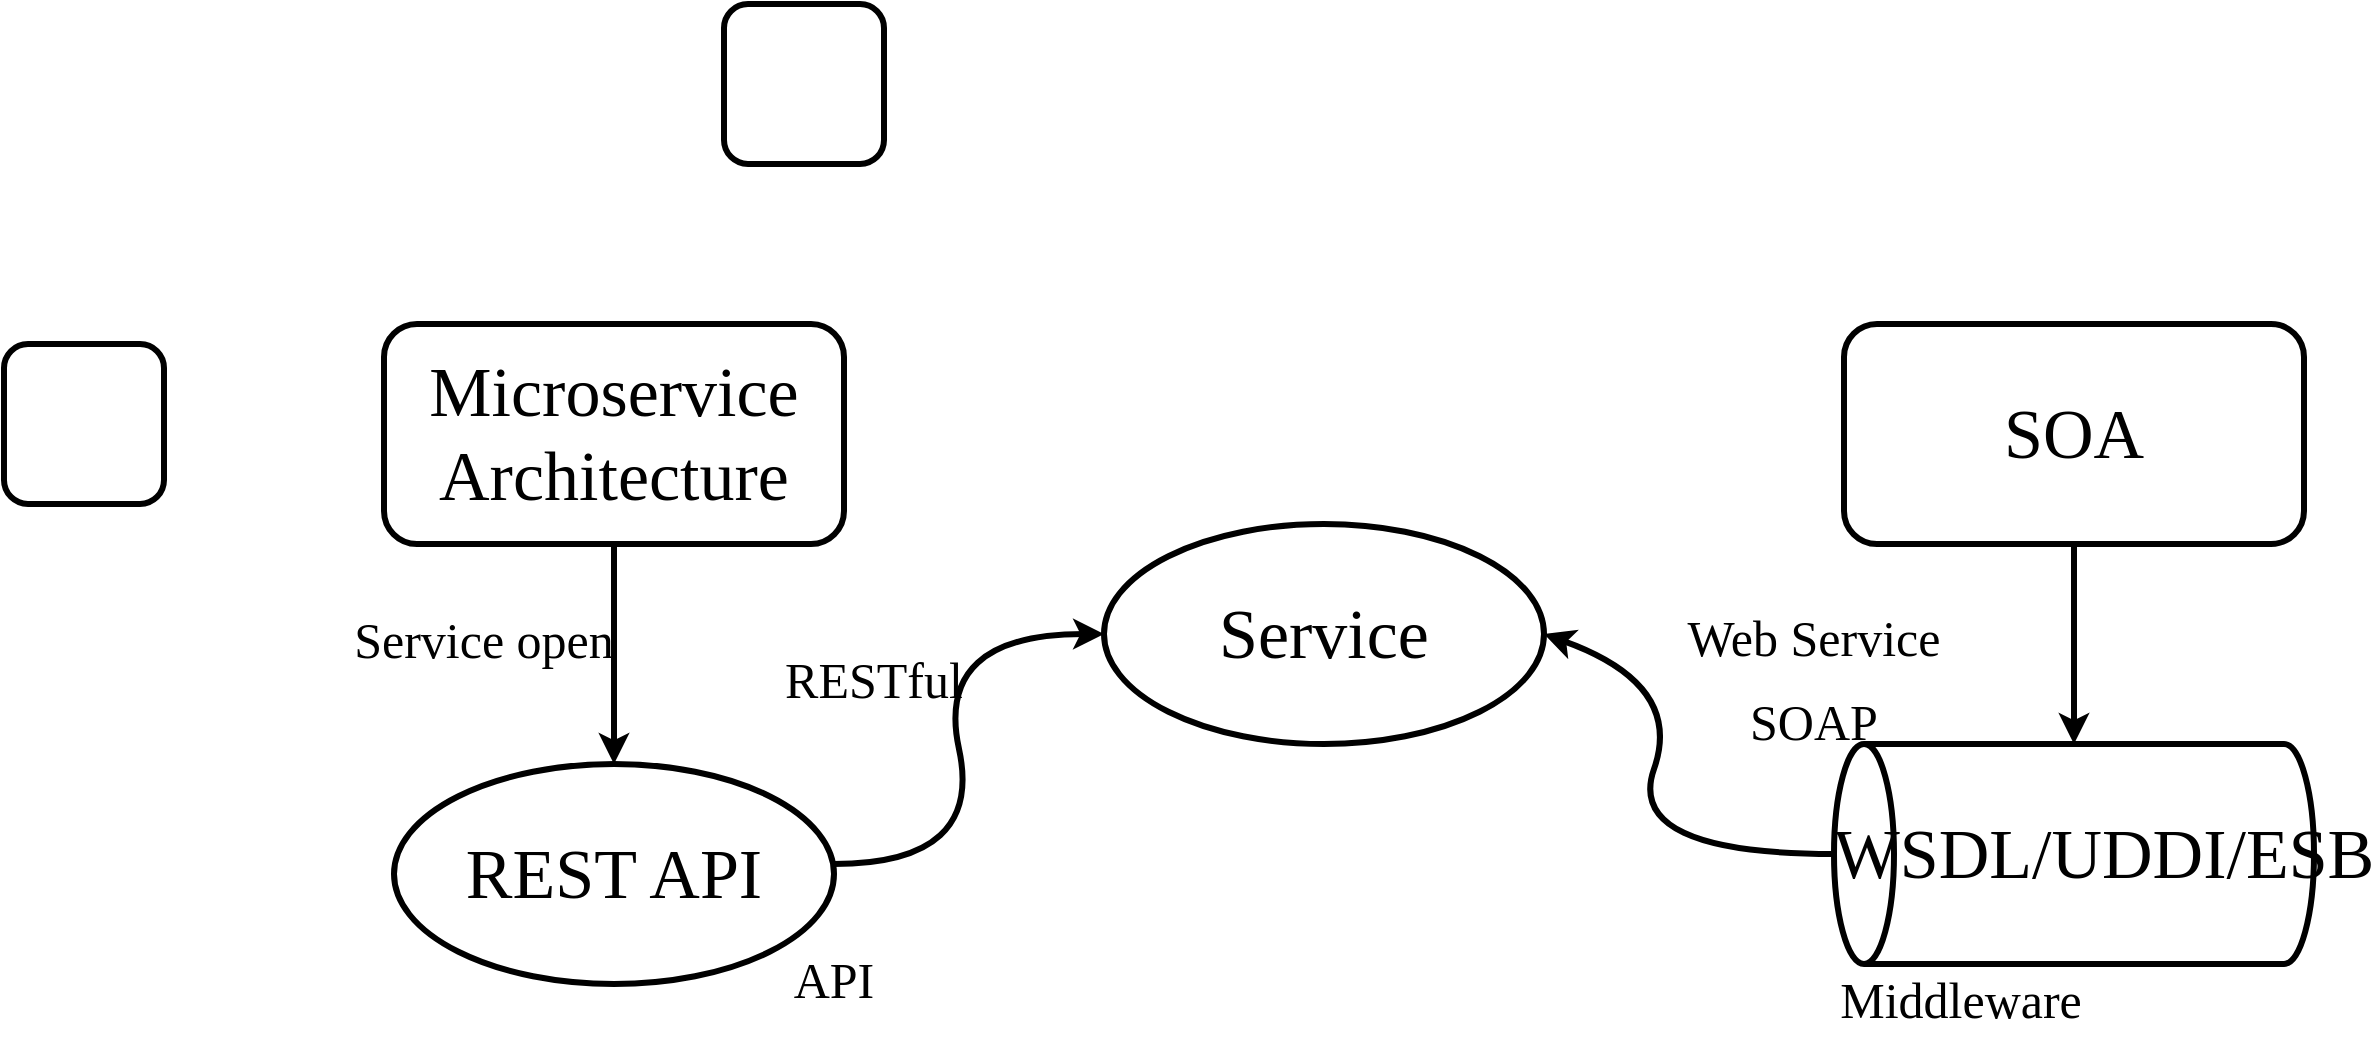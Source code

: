 <mxfile>
    <diagram id="W6hNU-hNJkfqUR0QWWaM" name="페이지-1">
        <mxGraphModel dx="1625" dy="617" grid="1" gridSize="10" guides="1" tooltips="1" connect="1" arrows="1" fold="1" page="1" pageScale="1" pageWidth="827" pageHeight="1169" math="0" shadow="0">
            <root>
                <mxCell id="0"/>
                <mxCell id="1" parent="0"/>
                <mxCell id="13" style="edgeStyle=none;html=1;exitX=0.5;exitY=1;exitDx=0;exitDy=0;entryX=0.5;entryY=0;entryDx=0;entryDy=0;strokeWidth=3;" edge="1" parent="1" source="2" target="12">
                    <mxGeometry relative="1" as="geometry"/>
                </mxCell>
                <mxCell id="2" value="Microservice&lt;br style=&quot;font-size: 35px;&quot;&gt;Architecture" style="rounded=1;whiteSpace=wrap;html=1;strokeWidth=3;fontSize=35;fontFamily=빙그레 싸만코체;fontSource=https%3A%2F%2Fcdn.jsdelivr.net%2Fgh%2Fprojectnoonnu%2Fnoonfonts_20-10%401.0%2FBinggraeSamanco-Bold.woff;" parent="1" vertex="1">
                    <mxGeometry x="90" y="200" width="230" height="110" as="geometry"/>
                </mxCell>
                <mxCell id="3" value="Service" style="ellipse;whiteSpace=wrap;html=1;rounded=1;fontSize=35;strokeWidth=3;fontFamily=빙그레 싸만코체;fontSource=https%3A%2F%2Fcdn.jsdelivr.net%2Fgh%2Fprojectnoonnu%2Fnoonfonts_20-10%401.0%2FBinggraeSamanco-Bold.woff;" parent="1" vertex="1">
                    <mxGeometry x="450" y="300" width="220" height="110" as="geometry"/>
                </mxCell>
                <mxCell id="4" value="SOA" style="rounded=1;whiteSpace=wrap;html=1;strokeWidth=3;fontSize=35;fontFamily=빙그레 싸만코체;fontSource=https%3A%2F%2Fcdn.jsdelivr.net%2Fgh%2Fprojectnoonnu%2Fnoonfonts_20-10%401.0%2FBinggraeSamanco-Bold.woff;" parent="1" vertex="1">
                    <mxGeometry x="820" y="200" width="230" height="110" as="geometry"/>
                </mxCell>
                <mxCell id="11" value="" style="whiteSpace=wrap;html=1;aspect=fixed;rounded=1;fontSize=25;strokeWidth=3;" parent="1" vertex="1">
                    <mxGeometry x="-100" y="210" width="80" height="80" as="geometry"/>
                </mxCell>
                <mxCell id="12" value="REST API" style="ellipse;whiteSpace=wrap;html=1;rounded=1;fontSize=35;strokeWidth=3;fontFamily=빙그레 싸만코체;fontSource=https%3A%2F%2Fcdn.jsdelivr.net%2Fgh%2Fprojectnoonnu%2Fnoonfonts_20-10%401.0%2FBinggraeSamanco-Bold.woff;" vertex="1" parent="1">
                    <mxGeometry x="95" y="420" width="220" height="110" as="geometry"/>
                </mxCell>
                <mxCell id="14" value="&lt;font style=&quot;font-size: 25px&quot;&gt;Service open&lt;/font&gt;" style="text;html=1;strokeColor=none;fillColor=none;align=center;verticalAlign=middle;whiteSpace=wrap;rounded=0;fontSize=35;fontFamily=빙그레 싸만코체;fontSource=https%3A%2F%2Fcdn.jsdelivr.net%2Fgh%2Fprojectnoonnu%2Fnoonfonts_20-10%401.0%2FBinggraeSamanco-Bold.woff;" vertex="1" parent="1">
                    <mxGeometry x="70" y="340" width="140" height="30" as="geometry"/>
                </mxCell>
                <mxCell id="16" value="" style="curved=1;endArrow=classic;html=1;strokeWidth=3;entryX=0;entryY=0.5;entryDx=0;entryDy=0;" edge="1" parent="1" target="3">
                    <mxGeometry width="50" height="50" relative="1" as="geometry">
                        <mxPoint x="315" y="470" as="sourcePoint"/>
                        <mxPoint x="365" y="420" as="targetPoint"/>
                        <Array as="points">
                            <mxPoint x="390" y="470"/>
                            <mxPoint x="365" y="355"/>
                        </Array>
                    </mxGeometry>
                </mxCell>
                <mxCell id="17" value="&lt;font style=&quot;font-size: 25px&quot;&gt;API&lt;/font&gt;" style="text;html=1;strokeColor=none;fillColor=none;align=center;verticalAlign=middle;whiteSpace=wrap;rounded=0;fontSize=35;fontFamily=빙그레 싸만코체;fontSource=https%3A%2F%2Fcdn.jsdelivr.net%2Fgh%2Fprojectnoonnu%2Fnoonfonts_20-10%401.0%2FBinggraeSamanco-Bold.woff;" vertex="1" parent="1">
                    <mxGeometry x="280" y="510" width="70" height="30" as="geometry"/>
                </mxCell>
                <mxCell id="22" style="edgeStyle=none;html=1;exitX=1;exitY=0.5;exitDx=0;exitDy=0;exitPerimeter=0;entryX=0.5;entryY=1;entryDx=0;entryDy=0;fontFamily=빙그레 싸만코체;fontSource=https%3A%2F%2Fcdn.jsdelivr.net%2Fgh%2Fprojectnoonnu%2Fnoonfonts_20-10%401.0%2FBinggraeSamanco-Bold.woff;fontSize=35;startArrow=classic;startFill=1;endArrow=none;endFill=0;strokeWidth=3;" edge="1" parent="1" source="18" target="4">
                    <mxGeometry relative="1" as="geometry"/>
                </mxCell>
                <mxCell id="18" value="" style="shape=cylinder3;whiteSpace=wrap;html=1;boundedLbl=1;backgroundOutline=1;size=15;fontFamily=빙그레 싸만코체;fontSource=https%3A%2F%2Fcdn.jsdelivr.net%2Fgh%2Fprojectnoonnu%2Fnoonfonts_20-10%401.0%2FBinggraeSamanco-Bold.woff;rotation=-90;strokeWidth=3;" vertex="1" parent="1">
                    <mxGeometry x="880" y="345" width="110" height="240" as="geometry"/>
                </mxCell>
                <mxCell id="19" value="" style="curved=1;endArrow=none;html=1;fontFamily=빙그레 싸만코체;fontSource=https%3A%2F%2Fcdn.jsdelivr.net%2Fgh%2Fprojectnoonnu%2Fnoonfonts_20-10%401.0%2FBinggraeSamanco-Bold.woff;strokeWidth=3;entryX=0.5;entryY=0;entryDx=0;entryDy=0;entryPerimeter=0;exitX=1;exitY=0.5;exitDx=0;exitDy=0;endFill=0;startArrow=classic;startFill=1;" edge="1" parent="1" source="3" target="18">
                    <mxGeometry width="50" height="50" relative="1" as="geometry">
                        <mxPoint x="670" y="470" as="sourcePoint"/>
                        <mxPoint x="720" y="420" as="targetPoint"/>
                        <Array as="points">
                            <mxPoint x="740" y="380"/>
                            <mxPoint x="710" y="465"/>
                        </Array>
                    </mxGeometry>
                </mxCell>
                <mxCell id="20" value="WSDL/UDDI/ESB" style="text;html=1;strokeColor=none;fillColor=none;align=center;verticalAlign=middle;whiteSpace=wrap;rounded=0;fontFamily=빙그레 싸만코체;fontSource=https%3A%2F%2Fcdn.jsdelivr.net%2Fgh%2Fprojectnoonnu%2Fnoonfonts_20-10%401.0%2FBinggraeSamanco-Bold.woff;fontSize=35;" vertex="1" parent="1">
                    <mxGeometry x="840" y="445" width="220" height="40" as="geometry"/>
                </mxCell>
                <mxCell id="23" value="&lt;font style=&quot;font-size: 25px&quot;&gt;RESTful&lt;/font&gt;" style="text;html=1;strokeColor=none;fillColor=none;align=center;verticalAlign=middle;whiteSpace=wrap;rounded=0;fontSize=35;fontFamily=빙그레 싸만코체;fontSource=https%3A%2F%2Fcdn.jsdelivr.net%2Fgh%2Fprojectnoonnu%2Fnoonfonts_20-10%401.0%2FBinggraeSamanco-Bold.woff;" vertex="1" parent="1">
                    <mxGeometry x="300" y="360" width="70" height="30" as="geometry"/>
                </mxCell>
                <mxCell id="24" value="&lt;font style=&quot;font-size: 25px&quot;&gt;Web Service SOAP&lt;/font&gt;" style="text;html=1;strokeColor=none;fillColor=none;align=center;verticalAlign=middle;whiteSpace=wrap;rounded=0;fontSize=35;fontFamily=빙그레 싸만코체;fontSource=https%3A%2F%2Fcdn.jsdelivr.net%2Fgh%2Fprojectnoonnu%2Fnoonfonts_20-10%401.0%2FBinggraeSamanco-Bold.woff;spacing=-10;" vertex="1" parent="1">
                    <mxGeometry x="730" y="350" width="150" height="50" as="geometry"/>
                </mxCell>
                <mxCell id="26" value="" style="whiteSpace=wrap;html=1;aspect=fixed;rounded=1;fontSize=25;strokeWidth=3;" vertex="1" parent="1">
                    <mxGeometry x="260" y="40" width="80" height="80" as="geometry"/>
                </mxCell>
                <mxCell id="29" value="&lt;font style=&quot;font-size: 25px&quot;&gt;Middleware&lt;/font&gt;" style="text;html=1;strokeColor=none;fillColor=none;align=center;verticalAlign=middle;whiteSpace=wrap;rounded=0;fontSize=35;fontFamily=빙그레 싸만코체;fontSource=https%3A%2F%2Fcdn.jsdelivr.net%2Fgh%2Fprojectnoonnu%2Fnoonfonts_20-10%401.0%2FBinggraeSamanco-Bold.woff;" vertex="1" parent="1">
                    <mxGeometry x="827" y="520" width="103" height="30" as="geometry"/>
                </mxCell>
            </root>
        </mxGraphModel>
    </diagram>
</mxfile>